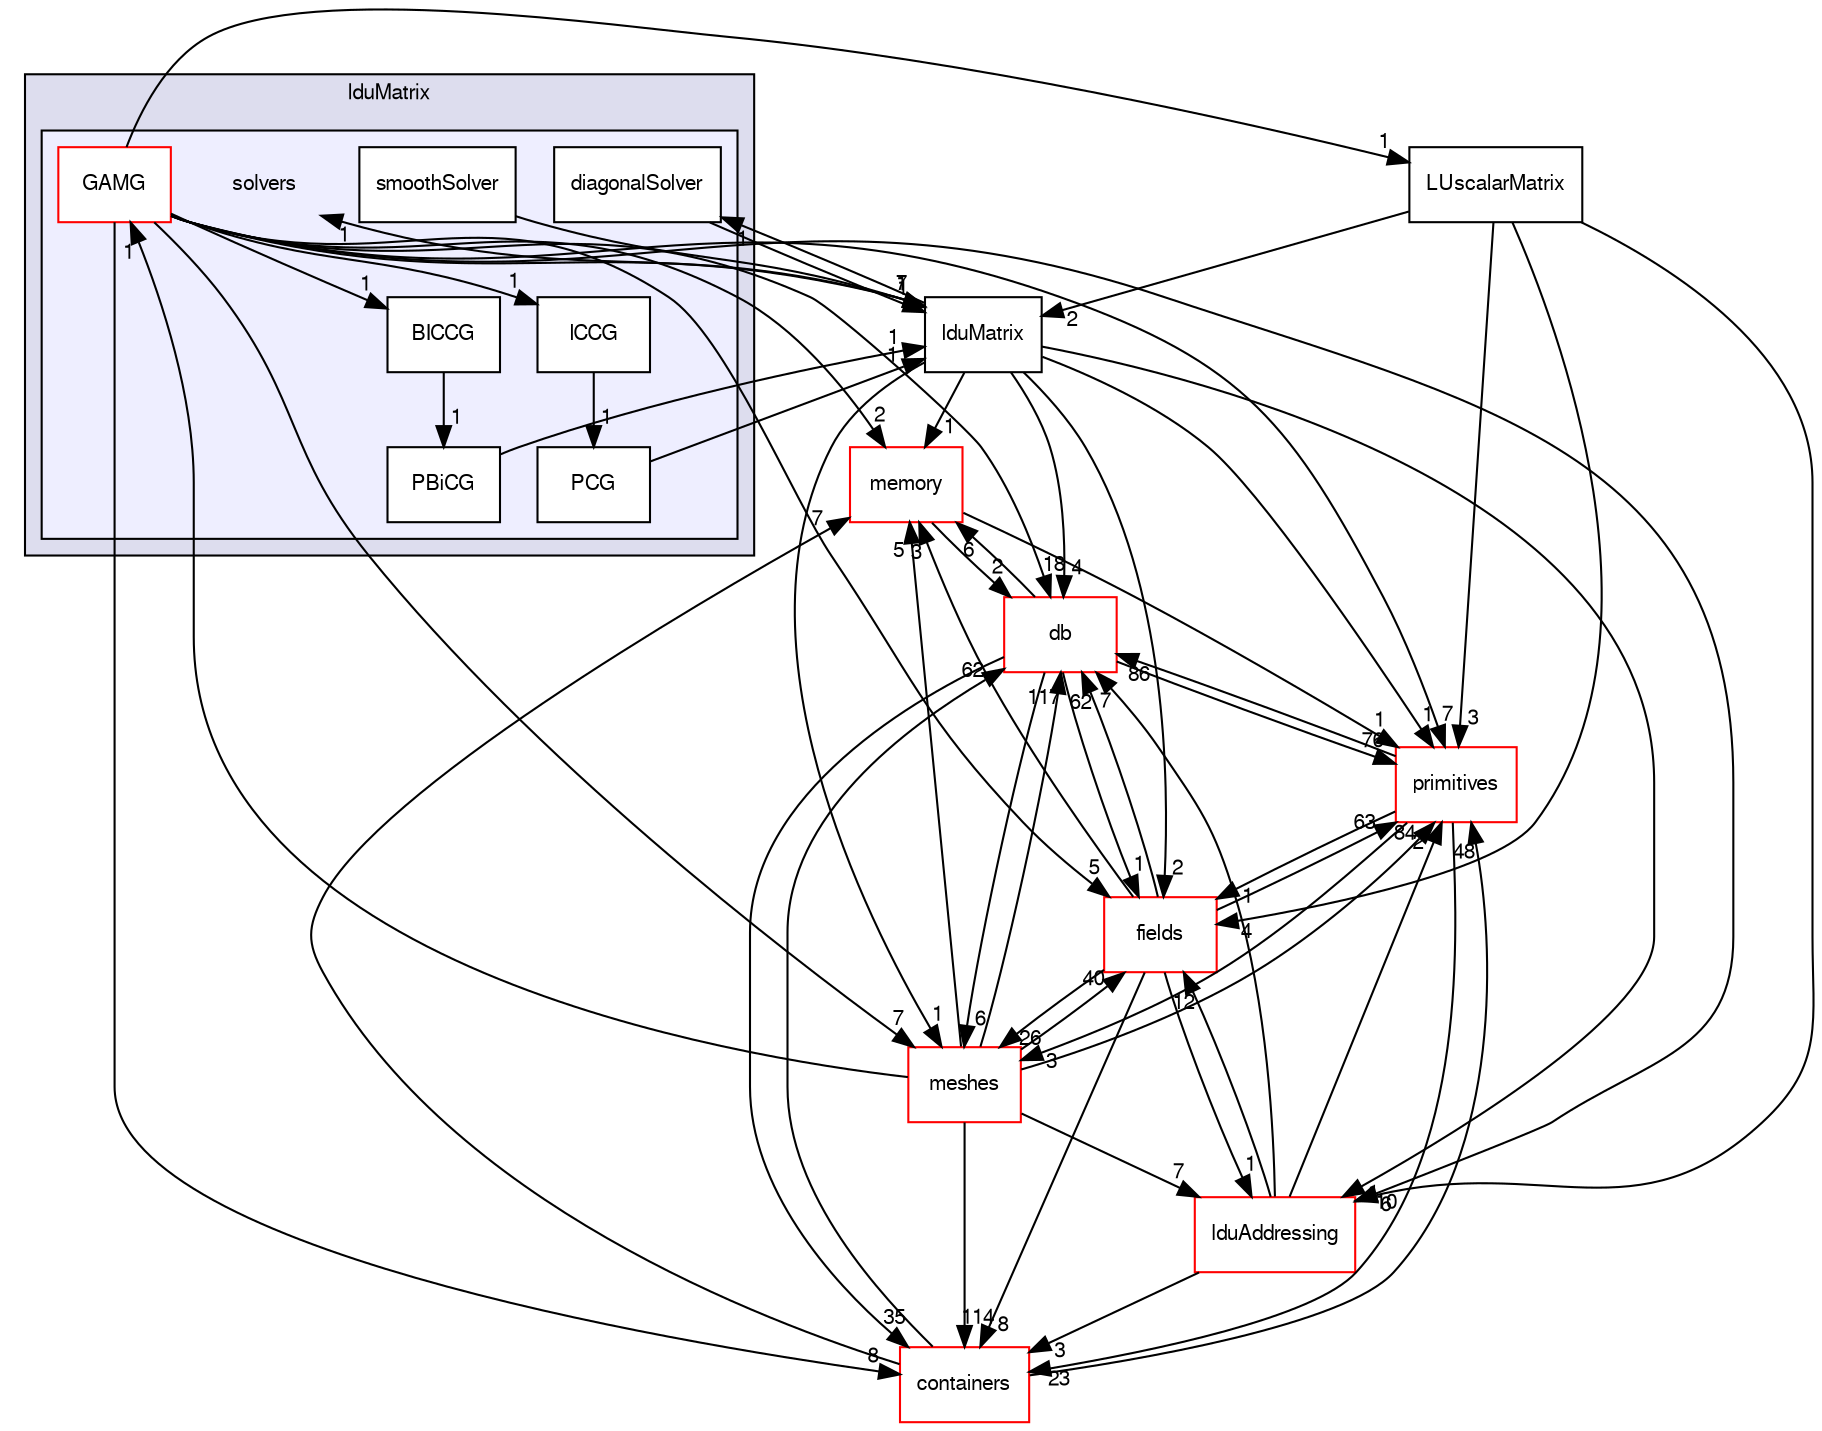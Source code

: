 digraph "src/OpenFOAM/matrices/lduMatrix/solvers" {
  bgcolor=transparent;
  compound=true
  node [ fontsize="10", fontname="FreeSans"];
  edge [ labelfontsize="10", labelfontname="FreeSans"];
  subgraph clusterdir_bce8a1f1efa9a7681b85c119e7b79042 {
    graph [ bgcolor="#ddddee", pencolor="black", label="lduMatrix" fontname="FreeSans", fontsize="10", URL="dir_bce8a1f1efa9a7681b85c119e7b79042.html"]
  subgraph clusterdir_f03e085f4fe95c9b32f7b904515484f9 {
    graph [ bgcolor="#eeeeff", pencolor="black", label="" URL="dir_f03e085f4fe95c9b32f7b904515484f9.html"];
    dir_f03e085f4fe95c9b32f7b904515484f9 [shape=plaintext label="solvers"];
    dir_da3d88ce10cd20efcbc9594afdd1488e [shape=box label="BICCG" color="black" fillcolor="white" style="filled" URL="dir_da3d88ce10cd20efcbc9594afdd1488e.html"];
    dir_8926363f1489cc3df154fde808052730 [shape=box label="diagonalSolver" color="black" fillcolor="white" style="filled" URL="dir_8926363f1489cc3df154fde808052730.html"];
    dir_fd9be80e4ce10132ec26d36b30f21b7d [shape=box label="GAMG" color="red" fillcolor="white" style="filled" URL="dir_fd9be80e4ce10132ec26d36b30f21b7d.html"];
    dir_5ec41e9270b5d077e7da7da16451c1b6 [shape=box label="ICCG" color="black" fillcolor="white" style="filled" URL="dir_5ec41e9270b5d077e7da7da16451c1b6.html"];
    dir_6f52b26daa4acf58fc48792d6d171bff [shape=box label="PBiCG" color="black" fillcolor="white" style="filled" URL="dir_6f52b26daa4acf58fc48792d6d171bff.html"];
    dir_9ddca40919c7b2a725368bb09447cb01 [shape=box label="PCG" color="black" fillcolor="white" style="filled" URL="dir_9ddca40919c7b2a725368bb09447cb01.html"];
    dir_bc5ac06cc00a3fec2cee09a221225a3b [shape=box label="smoothSolver" color="black" fillcolor="white" style="filled" URL="dir_bc5ac06cc00a3fec2cee09a221225a3b.html"];
  }
  }
  dir_385a22dcc2f7120acb0f1a7a832b3b8d [shape=box label="memory" color="red" URL="dir_385a22dcc2f7120acb0f1a7a832b3b8d.html"];
  dir_962442b8f989d5529fab5e0f0e4ffb74 [shape=box label="fields" color="red" URL="dir_962442b8f989d5529fab5e0f0e4ffb74.html"];
  dir_19d0872053bde092be81d7fe3f56cbf7 [shape=box label="containers" color="red" URL="dir_19d0872053bde092be81d7fe3f56cbf7.html"];
  dir_aa2423979fb45fc41c393a5db370ab21 [shape=box label="meshes" color="red" URL="dir_aa2423979fb45fc41c393a5db370ab21.html"];
  dir_63c634f7a7cfd679ac26c67fb30fc32f [shape=box label="db" color="red" URL="dir_63c634f7a7cfd679ac26c67fb30fc32f.html"];
  dir_12547202c65033a69d4e18947f2fbe2a [shape=box label="lduAddressing" color="red" URL="dir_12547202c65033a69d4e18947f2fbe2a.html"];
  dir_3e50f45338116b169052b428016851aa [shape=box label="primitives" color="red" URL="dir_3e50f45338116b169052b428016851aa.html"];
  dir_e4a39ebd57a65fe58ae9fba77a647388 [shape=box label="LUscalarMatrix" URL="dir_e4a39ebd57a65fe58ae9fba77a647388.html"];
  dir_1ce70feb2b06c30ebd4091245573b99e [shape=box label="lduMatrix" URL="dir_1ce70feb2b06c30ebd4091245573b99e.html"];
  dir_385a22dcc2f7120acb0f1a7a832b3b8d->dir_63c634f7a7cfd679ac26c67fb30fc32f [headlabel="2", labeldistance=1.5 headhref="dir_002054_001787.html"];
  dir_385a22dcc2f7120acb0f1a7a832b3b8d->dir_3e50f45338116b169052b428016851aa [headlabel="1", labeldistance=1.5 headhref="dir_002054_002157.html"];
  dir_8926363f1489cc3df154fde808052730->dir_1ce70feb2b06c30ebd4091245573b99e [headlabel="1", labeldistance=1.5 headhref="dir_002010_001985.html"];
  dir_962442b8f989d5529fab5e0f0e4ffb74->dir_385a22dcc2f7120acb0f1a7a832b3b8d [headlabel="3", labeldistance=1.5 headhref="dir_001856_002054.html"];
  dir_962442b8f989d5529fab5e0f0e4ffb74->dir_19d0872053bde092be81d7fe3f56cbf7 [headlabel="8", labeldistance=1.5 headhref="dir_001856_001737.html"];
  dir_962442b8f989d5529fab5e0f0e4ffb74->dir_aa2423979fb45fc41c393a5db370ab21 [headlabel="26", labeldistance=1.5 headhref="dir_001856_002059.html"];
  dir_962442b8f989d5529fab5e0f0e4ffb74->dir_63c634f7a7cfd679ac26c67fb30fc32f [headlabel="62", labeldistance=1.5 headhref="dir_001856_001787.html"];
  dir_962442b8f989d5529fab5e0f0e4ffb74->dir_12547202c65033a69d4e18947f2fbe2a [headlabel="1", labeldistance=1.5 headhref="dir_001856_001975.html"];
  dir_962442b8f989d5529fab5e0f0e4ffb74->dir_3e50f45338116b169052b428016851aa [headlabel="63", labeldistance=1.5 headhref="dir_001856_002157.html"];
  dir_19d0872053bde092be81d7fe3f56cbf7->dir_385a22dcc2f7120acb0f1a7a832b3b8d [headlabel="7", labeldistance=1.5 headhref="dir_001737_002054.html"];
  dir_19d0872053bde092be81d7fe3f56cbf7->dir_63c634f7a7cfd679ac26c67fb30fc32f [headlabel="62", labeldistance=1.5 headhref="dir_001737_001787.html"];
  dir_19d0872053bde092be81d7fe3f56cbf7->dir_3e50f45338116b169052b428016851aa [headlabel="48", labeldistance=1.5 headhref="dir_001737_002157.html"];
  dir_fd9be80e4ce10132ec26d36b30f21b7d->dir_385a22dcc2f7120acb0f1a7a832b3b8d [headlabel="2", labeldistance=1.5 headhref="dir_002013_002054.html"];
  dir_fd9be80e4ce10132ec26d36b30f21b7d->dir_962442b8f989d5529fab5e0f0e4ffb74 [headlabel="5", labeldistance=1.5 headhref="dir_002013_001856.html"];
  dir_fd9be80e4ce10132ec26d36b30f21b7d->dir_19d0872053bde092be81d7fe3f56cbf7 [headlabel="8", labeldistance=1.5 headhref="dir_002013_001737.html"];
  dir_fd9be80e4ce10132ec26d36b30f21b7d->dir_da3d88ce10cd20efcbc9594afdd1488e [headlabel="1", labeldistance=1.5 headhref="dir_002013_002009.html"];
  dir_fd9be80e4ce10132ec26d36b30f21b7d->dir_aa2423979fb45fc41c393a5db370ab21 [headlabel="7", labeldistance=1.5 headhref="dir_002013_002059.html"];
  dir_fd9be80e4ce10132ec26d36b30f21b7d->dir_63c634f7a7cfd679ac26c67fb30fc32f [headlabel="18", labeldistance=1.5 headhref="dir_002013_001787.html"];
  dir_fd9be80e4ce10132ec26d36b30f21b7d->dir_12547202c65033a69d4e18947f2fbe2a [headlabel="10", labeldistance=1.5 headhref="dir_002013_001975.html"];
  dir_fd9be80e4ce10132ec26d36b30f21b7d->dir_3e50f45338116b169052b428016851aa [headlabel="7", labeldistance=1.5 headhref="dir_002013_002157.html"];
  dir_fd9be80e4ce10132ec26d36b30f21b7d->dir_e4a39ebd57a65fe58ae9fba77a647388 [headlabel="1", labeldistance=1.5 headhref="dir_002013_002044.html"];
  dir_fd9be80e4ce10132ec26d36b30f21b7d->dir_5ec41e9270b5d077e7da7da16451c1b6 [headlabel="1", labeldistance=1.5 headhref="dir_002013_002036.html"];
  dir_fd9be80e4ce10132ec26d36b30f21b7d->dir_1ce70feb2b06c30ebd4091245573b99e [headlabel="7", labeldistance=1.5 headhref="dir_002013_001985.html"];
  dir_9ddca40919c7b2a725368bb09447cb01->dir_1ce70feb2b06c30ebd4091245573b99e [headlabel="1", labeldistance=1.5 headhref="dir_002040_001985.html"];
  dir_bc5ac06cc00a3fec2cee09a221225a3b->dir_1ce70feb2b06c30ebd4091245573b99e [headlabel="1", labeldistance=1.5 headhref="dir_002042_001985.html"];
  dir_da3d88ce10cd20efcbc9594afdd1488e->dir_6f52b26daa4acf58fc48792d6d171bff [headlabel="1", labeldistance=1.5 headhref="dir_002009_002038.html"];
  dir_aa2423979fb45fc41c393a5db370ab21->dir_385a22dcc2f7120acb0f1a7a832b3b8d [headlabel="5", labeldistance=1.5 headhref="dir_002059_002054.html"];
  dir_aa2423979fb45fc41c393a5db370ab21->dir_962442b8f989d5529fab5e0f0e4ffb74 [headlabel="40", labeldistance=1.5 headhref="dir_002059_001856.html"];
  dir_aa2423979fb45fc41c393a5db370ab21->dir_19d0872053bde092be81d7fe3f56cbf7 [headlabel="114", labeldistance=1.5 headhref="dir_002059_001737.html"];
  dir_aa2423979fb45fc41c393a5db370ab21->dir_fd9be80e4ce10132ec26d36b30f21b7d [headlabel="1", labeldistance=1.5 headhref="dir_002059_002013.html"];
  dir_aa2423979fb45fc41c393a5db370ab21->dir_63c634f7a7cfd679ac26c67fb30fc32f [headlabel="117", labeldistance=1.5 headhref="dir_002059_001787.html"];
  dir_aa2423979fb45fc41c393a5db370ab21->dir_12547202c65033a69d4e18947f2fbe2a [headlabel="7", labeldistance=1.5 headhref="dir_002059_001975.html"];
  dir_aa2423979fb45fc41c393a5db370ab21->dir_3e50f45338116b169052b428016851aa [headlabel="84", labeldistance=1.5 headhref="dir_002059_002157.html"];
  dir_63c634f7a7cfd679ac26c67fb30fc32f->dir_385a22dcc2f7120acb0f1a7a832b3b8d [headlabel="6", labeldistance=1.5 headhref="dir_001787_002054.html"];
  dir_63c634f7a7cfd679ac26c67fb30fc32f->dir_962442b8f989d5529fab5e0f0e4ffb74 [headlabel="1", labeldistance=1.5 headhref="dir_001787_001856.html"];
  dir_63c634f7a7cfd679ac26c67fb30fc32f->dir_19d0872053bde092be81d7fe3f56cbf7 [headlabel="35", labeldistance=1.5 headhref="dir_001787_001737.html"];
  dir_63c634f7a7cfd679ac26c67fb30fc32f->dir_aa2423979fb45fc41c393a5db370ab21 [headlabel="6", labeldistance=1.5 headhref="dir_001787_002059.html"];
  dir_63c634f7a7cfd679ac26c67fb30fc32f->dir_3e50f45338116b169052b428016851aa [headlabel="76", labeldistance=1.5 headhref="dir_001787_002157.html"];
  dir_12547202c65033a69d4e18947f2fbe2a->dir_962442b8f989d5529fab5e0f0e4ffb74 [headlabel="12", labeldistance=1.5 headhref="dir_001975_001856.html"];
  dir_12547202c65033a69d4e18947f2fbe2a->dir_19d0872053bde092be81d7fe3f56cbf7 [headlabel="3", labeldistance=1.5 headhref="dir_001975_001737.html"];
  dir_12547202c65033a69d4e18947f2fbe2a->dir_63c634f7a7cfd679ac26c67fb30fc32f [headlabel="7", labeldistance=1.5 headhref="dir_001975_001787.html"];
  dir_12547202c65033a69d4e18947f2fbe2a->dir_3e50f45338116b169052b428016851aa [headlabel="2", labeldistance=1.5 headhref="dir_001975_002157.html"];
  dir_3e50f45338116b169052b428016851aa->dir_962442b8f989d5529fab5e0f0e4ffb74 [headlabel="1", labeldistance=1.5 headhref="dir_002157_001856.html"];
  dir_3e50f45338116b169052b428016851aa->dir_19d0872053bde092be81d7fe3f56cbf7 [headlabel="23", labeldistance=1.5 headhref="dir_002157_001737.html"];
  dir_3e50f45338116b169052b428016851aa->dir_aa2423979fb45fc41c393a5db370ab21 [headlabel="3", labeldistance=1.5 headhref="dir_002157_002059.html"];
  dir_3e50f45338116b169052b428016851aa->dir_63c634f7a7cfd679ac26c67fb30fc32f [headlabel="86", labeldistance=1.5 headhref="dir_002157_001787.html"];
  dir_e4a39ebd57a65fe58ae9fba77a647388->dir_962442b8f989d5529fab5e0f0e4ffb74 [headlabel="4", labeldistance=1.5 headhref="dir_002044_001856.html"];
  dir_e4a39ebd57a65fe58ae9fba77a647388->dir_12547202c65033a69d4e18947f2fbe2a [headlabel="6", labeldistance=1.5 headhref="dir_002044_001975.html"];
  dir_e4a39ebd57a65fe58ae9fba77a647388->dir_3e50f45338116b169052b428016851aa [headlabel="3", labeldistance=1.5 headhref="dir_002044_002157.html"];
  dir_e4a39ebd57a65fe58ae9fba77a647388->dir_1ce70feb2b06c30ebd4091245573b99e [headlabel="2", labeldistance=1.5 headhref="dir_002044_001985.html"];
  dir_6f52b26daa4acf58fc48792d6d171bff->dir_1ce70feb2b06c30ebd4091245573b99e [headlabel="1", labeldistance=1.5 headhref="dir_002038_001985.html"];
  dir_5ec41e9270b5d077e7da7da16451c1b6->dir_9ddca40919c7b2a725368bb09447cb01 [headlabel="1", labeldistance=1.5 headhref="dir_002036_002040.html"];
  dir_1ce70feb2b06c30ebd4091245573b99e->dir_385a22dcc2f7120acb0f1a7a832b3b8d [headlabel="1", labeldistance=1.5 headhref="dir_001985_002054.html"];
  dir_1ce70feb2b06c30ebd4091245573b99e->dir_8926363f1489cc3df154fde808052730 [headlabel="1", labeldistance=1.5 headhref="dir_001985_002010.html"];
  dir_1ce70feb2b06c30ebd4091245573b99e->dir_962442b8f989d5529fab5e0f0e4ffb74 [headlabel="2", labeldistance=1.5 headhref="dir_001985_001856.html"];
  dir_1ce70feb2b06c30ebd4091245573b99e->dir_aa2423979fb45fc41c393a5db370ab21 [headlabel="1", labeldistance=1.5 headhref="dir_001985_002059.html"];
  dir_1ce70feb2b06c30ebd4091245573b99e->dir_63c634f7a7cfd679ac26c67fb30fc32f [headlabel="4", labeldistance=1.5 headhref="dir_001985_001787.html"];
  dir_1ce70feb2b06c30ebd4091245573b99e->dir_12547202c65033a69d4e18947f2fbe2a [headlabel="1", labeldistance=1.5 headhref="dir_001985_001975.html"];
  dir_1ce70feb2b06c30ebd4091245573b99e->dir_3e50f45338116b169052b428016851aa [headlabel="1", labeldistance=1.5 headhref="dir_001985_002157.html"];
  dir_1ce70feb2b06c30ebd4091245573b99e->dir_f03e085f4fe95c9b32f7b904515484f9 [headlabel="1", labeldistance=1.5 headhref="dir_001985_002008.html"];
}
